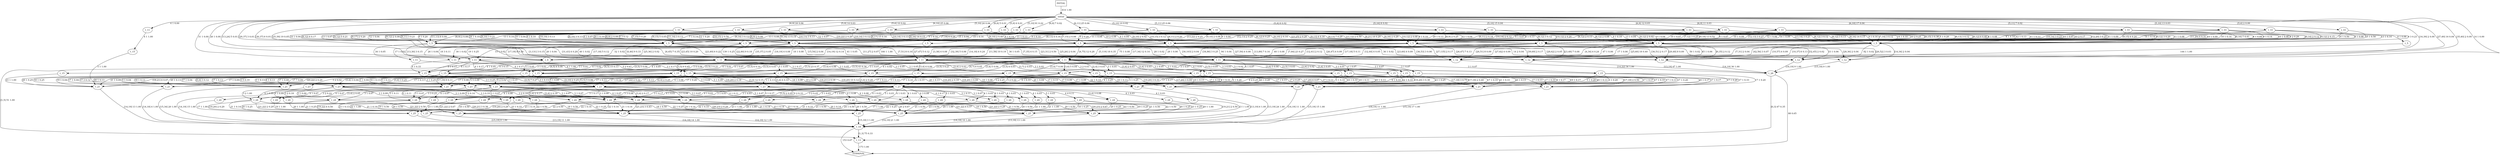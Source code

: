 digraph G {
  0 [label="initial"];
  1 [label="t_11"];
  2 [label="t_11"];
  3 [label="t_11"];
  4 [label="t_11"];
  5 [label="t_11"];
  6 [label="t_11"];
  7 [label="t_11"];
  8 [label="t_11"];
  9 [label="t_12"];
  10 [label="t_12"];
  11 [label="t_12"];
  12 [label="t_12"];
  13 [label="t_12"];
  14 [label="t_13"];
  15 [label="t_15"];
  16 [label="t_15"];
  17 [label="t_15"];
  18 [label="t_15"];
  19 [label="t_15"];
  20 [label="t_15"];
  21 [label="t_15"];
  22 [label="t_15"];
  23 [label="t_15"];
  24 [label="t_15"];
  25 [label="t_15"];
  26 [label="t_15"];
  27 [label="t_15"];
  28 [label="t_15"];
  29 [label="t_15"];
  30 [label="t_15"];
  31 [label="t_15"];
  32 [label="t_15"];
  33 [label="t_15"];
  34 [label="t_15"];
  35 [label="t_15"];
  36 [label="t_15"];
  37 [label="t_15"];
  38 [label="t_18"];
  39 [label="t_21"];
  40 [label="t_21"];
  41 [label="t_21"];
  42 [label="t_21"];
  43 [label="t_21"];
  44 [label="t_21"];
  45 [label="t_21"];
  46 [label="t_21"];
  47 [label="t_21"];
  48 [label="t_21"];
  49 [label="t_23"];
  50 [label="t_23"];
  51 [label="t_23"];
  52 [label="t_23"];
  53 [label="t_23"];
  54 [label="t_23"];
  55 [label="t_23"];
  56 [label="t_24"];
  57 [label="t_24"];
  58 [label="t_24"];
  59 [label="t_24"];
  60 [label="t_24"];
  61 [label="t_24"];
  62 [label="t_24"];
  63 [label="t_24"];
  64 [label="t_24"];
  65 [label="t_24"];
  66 [label="t_24"];
  67 [label="t_24"];
  68 [label="t_24"];
  69 [label="t_24"];
  70 [label="t_24"];
  71 [label="t_24"];
  72 [label="t_24"];
  73 [label="t_24"];
  74 [label="t_24"];
  75 [label="t_24"];
  76 [label="t_24"];
  77 [label="t_24"];
  78 [label="t_24"];
  79 [label="t_24"];
  80 [label="t_24"];
  81 [label="t_24"];
  82 [label="t_24"];
  83 [label="t_24"];
  84 [label="t_24"];
  85 [label="t_24"];
  86 [label="t_24"];
  87 [label="t_24"];
  88 [label="t_24"];
  89 [label="t_24"];
  90 [label="t_25"];
  91 [label="t_25"];
  92 [label="t_25"];
  93 [label="t_25"];
  94 [label="t_25"];
  95 [label="t_25"];
  96 [label="t_25"];
  97 [label="t_25"];
  98 [label="t_28"];
  99 [label="t_33"];
  100 [label="t_33"];
  101 [label="t_33"];
  102 [label="t_33"];
  103 [label="t_33"];
  104 [label="t_33"];
  105 [label="t_33"];
  106 [label="t_33"];
  107 [label="t_33"];
  108 [label="t_33"];
  109 [label="t_33"];
  110 [label="t_33"];
  111 [label="t_33"];
  112 [label="t_33"];
  113 [label="t_33"];
  114 [label="t_33"];
  115 [label="t_33"];
  116 [label="t_33"];
  117 [label="t_33"];
  118 [label="t_33"];
  119 [label="t_33"];
  120 [label="t_5"];
  121 [label="t_5"];
  122 [label="t_5"];
  123 [label="t_5"];
  124 [label="t_5"];
  125 [label="t_5"];
  126 [label="t_5"];
  127 [label="t_5"];
  128 [label="t_5"];
  129 [label="t_5"];
  130 [label="t_5"];
  131 [label="t_5"];
  132 [label="t_9"];
  133 [label="TERMINAL",shape=diamond];
  134 [label="INITIAL",shape=box];
0->1 [label="4 1 0.00"];
0->4 [label="26 1 0.00"];
0->3 [label="31 1 0.00"];
0->5 [label="[29,37] 3 0.01"];
0->7 [label="[30,37] 6 0.01"];
0->8 [label="[25,39] 19 0.05"];
0->10 [label="14 1 0.00"];
0->11 [label="[16,39] 2 0.00"];
0->12 [label="[35,40] 2 0.00"];
0->13 [label="[27,49] 16 0.04"];
0->99 [label="[5,6] 2 0.00"];
0->100 [label="[5,9] 4 0.01"];
0->101 [label="[6,8] 5 0.01"];
0->107 [label="[5,11] 7 0.02"];
0->106 [label="[6,8] 7 0.02"];
0->104 [label="[5,9] 8 0.02"];
0->103 [label="[5,16] 8 0.02"];
0->114 [label="[5,6] 10 0.02"];
0->113 [label="[5,10] 10 0.02"];
0->116 [label="[6,9] 11 0.03"];
0->112 [label="[6,9] 12 0.03"];
0->102 [label="[5,10] 13 0.03"];
0->111 [label="[5,9] 14 0.03"];
0->110 [label="[5,10] 15 0.04"];
0->105 [label="[6,10] 17 0.04"];
0->115 [label="[5,10] 24 0.06"];
0->109 [label="[6,9] 24 0.06"];
0->108 [label="[5,11] 25 0.06"];
0->119 [label="[6,10] 25 0.06"];
0->117 [label="[6,11] 25 0.06"];
0->118 [label="[5,10] 91 0.22"];
0->132 [label="[13,24] 5 0.01"];
1->16 [label="4 1 1.00"];
2->37 [label="4 1 1.00"];
3->24 [label="4 1 0.33"];
3->37 [label="5 2 0.67"];
4->31 [label="3 1 0.17"];
4->32 [label="3 1 0.17"];
4->35 [label="4 1 0.17"];
4->34 [label="4 1 0.17"];
4->36 [label="4 1 0.17"];
4->24 [label="5 1 0.17"];
5->30 [label="3 1 0.05"];
5->17 [label="3 1 0.05"];
5->32 [label="3 1 0.05"];
5->27 [label="3 1 0.05"];
5->29 [label="3 1 0.05"];
5->35 [label="4 1 0.05"];
5->24 [label="4 1 0.05"];
5->31 [label="5 1 0.05"];
5->36 [label="4 3 0.15"];
5->37 [label="[3,5] 9 0.45"];
6->21 [label="3 1 0.07"];
6->30 [label="3 1 0.07"];
6->35 [label="3 1 0.07"];
6->32 [label="3 1 0.07"];
6->28 [label="3 1 0.07"];
6->23 [label="4 1 0.07"];
6->18 [label="4 1 0.07"];
6->29 [label="4 1 0.07"];
6->37 [label="[3,5] 3 0.21"];
6->36 [label="[3,5] 3 0.21"];
7->23 [label="3 1 0.02"];
7->27 [label="4 1 0.02"];
7->29 [label="4 1 0.02"];
7->30 [label="5 1 0.02"];
7->22 [label="3 2 0.03"];
7->25 [label="[3,4] 2 0.03"];
7->19 [label="[3,4] 2 0.03"];
7->20 [label="[3,7] 2 0.03"];
7->26 [label="[3,5] 3 0.05"];
7->28 [label="[3,4] 3 0.05"];
7->35 [label="3 4 0.06"];
7->33 [label="[3,4] 4 0.06"];
7->31 [label="[3,4] 4 0.06"];
7->36 [label="[4,5] 4 0.06"];
7->34 [label="[3,5] 6 0.10"];
7->37 [label="[3,5] 23 0.37"];
8->15 [label="3 1 0.01"];
8->22 [label="3 1 0.01"];
8->20 [label="3 1 0.01"];
8->28 [label="3 1 0.01"];
8->24 [label="3 1 0.01"];
8->35 [label="4 1 0.01"];
8->19 [label="4 1 0.01"];
8->21 [label="[3,9] 2 0.02"];
8->17 [label="[2,4] 3 0.03"];
8->18 [label="3 3 0.03"];
8->23 [label="[3,4] 3 0.03"];
8->30 [label="[3,5] 3 0.03"];
8->34 [label="[3,5] 4 0.03"];
8->33 [label="[3,5] 4 0.03"];
8->27 [label="[3,4] 5 0.04"];
8->26 [label="[3,6] 5 0.04"];
8->29 [label="[3,5] 5 0.04"];
8->32 [label="[3,6] 5 0.04"];
8->31 [label="[4,7] 6 0.05"];
8->25 [label="[3,4] 7 0.06"];
8->36 [label="[4,5] 15 0.13"];
8->37 [label="[3,5] 43 0.36"];
9->98 [label="[15,18] 9 1.00"];
10->98 [label="[16,19] 9 1.00"];
11->98 [label="[14,22] 34 1.00"];
12->98 [label="[14,19] 36 1.00"];
13->98 [label="[13,19] 47 1.00"];
14->133 [label=" 173 1.00"];
15->43 [label="23 1 1.00"];
16->53 [label="3 1 1.00"];
17->42 [label="[17,18] 3 0.75"];
17->50 [label="3 1 0.25"];
18->41 [label="23 1 0.25"];
18->46 [label="[17,18] 2 0.50"];
18->54 [label="4 1 0.25"];
19->45 [label="17 1 0.33"];
19->48 [label="22 1 0.33"];
19->55 [label="3 1 0.33"];
20->46 [label="17 1 0.33"];
20->52 [label="4 1 0.33"];
20->55 [label="4 1 0.33"];
21->45 [label="17 1 0.33"];
21->46 [label="17 1 0.33"];
21->54 [label="6 1 0.33"];
22->47 [label="17 1 0.33"];
22->40 [label="18 1 0.33"];
22->42 [label="21 1 0.33"];
23->47 [label="17 1 0.20"];
23->40 [label="20 1 0.20"];
23->45 [label="[17,18] 2 0.40"];
23->55 [label="4 1 0.20"];
24->47 [label="18 1 0.25"];
24->43 [label="20 1 0.25"];
24->50 [label="3 1 0.25"];
24->55 [label="3 1 0.25"];
25->44 [label="17 1 0.11"];
25->41 [label="18 1 0.11"];
25->47 [label="[17,22] 2 0.22"];
25->48 [label="[19,20] 3 0.33"];
25->55 [label="3 2 0.22"];
26->46 [label="17 1 0.13"];
26->42 [label="20 1 0.13"];
26->41 [label="20 1 0.13"];
26->48 [label="[19,20] 3 0.38"];
26->54 [label="4 2 0.25"];
27->42 [label="17 1 0.14"];
27->44 [label="17 1 0.14"];
27->41 [label="22 1 0.14"];
27->43 [label="[20,22] 2 0.29"];
27->55 [label="[3,4] 2 0.29"];
28->42 [label="17 1 0.20"];
28->45 [label="17 1 0.20"];
28->46 [label="17 1 0.20"];
28->52 [label="3 1 0.20"];
28->55 [label="3 1 0.20"];
29->47 [label="18 1 0.13"];
29->43 [label="20 1 0.13"];
29->46 [label="17 2 0.25"];
29->53 [label="3 1 0.13"];
29->54 [label="4 1 0.13"];
29->55 [label="[3,10] 2 0.25"];
30->45 [label="17 1 0.17"];
30->46 [label="17 1 0.17"];
30->44 [label="17 1 0.17"];
30->48 [label="19 1 0.17"];
30->42 [label="20 1 0.17"];
30->55 [label="4 1 0.17"];
31->45 [label="17 1 0.08"];
31->44 [label="17 1 0.08"];
31->40 [label="18 1 0.08"];
31->48 [label="19 1 0.08"];
31->54 [label="4 1 0.08"];
31->53 [label="[3,4] 3 0.25"];
31->55 [label="[3,4] 4 0.33"];
32->47 [label="17 1 0.13"];
32->46 [label="17 1 0.13"];
32->40 [label="18 1 0.13"];
32->48 [label="19 1 0.13"];
32->41 [label="20 1 0.13"];
32->51 [label="3 1 0.13"];
32->52 [label="3 2 0.25"];
33->47 [label="17 1 0.13"];
33->39 [label="17 1 0.13"];
33->45 [label="17 1 0.13"];
33->46 [label="17 1 0.13"];
33->50 [label="3 1 0.13"];
33->55 [label="4 1 0.13"];
33->53 [label="[2,4] 2 0.25"];
34->47 [label="17 1 0.09"];
34->39 [label="17 1 0.09"];
34->43 [label="21 1 0.09"];
34->40 [label="[18,20] 2 0.18"];
34->41 [label="[18,20] 2 0.18"];
34->48 [label="[18,21] 2 0.18"];
34->52 [label="5 1 0.09"];
34->55 [label="5 1 0.09"];
35->47 [label="17 1 0.13"];
35->45 [label="17 1 0.13"];
35->44 [label="18 1 0.13"];
35->39 [label="20 1 0.13"];
35->41 [label="20 1 0.13"];
35->52 [label="3 1 0.13"];
35->55 [label="3 1 0.13"];
35->54 [label="5 1 0.13"];
36->39 [label="17 1 0.04"];
36->44 [label="17 1 0.04"];
36->43 [label="19 1 0.04"];
36->45 [label="20 1 0.04"];
36->48 [label="19 2 0.08"];
36->47 [label="17 3 0.12"];
36->52 [label="3 1 0.04"];
36->53 [label="3 1 0.04"];
36->51 [label="[3,4] 3 0.12"];
36->54 [label="3 5 0.19"];
36->55 [label="[3,5] 7 0.27"];
37->42 [label="[17,20] 3 0.04"];
37->41 [label="[18,20] 3 0.04"];
37->45 [label="17 5 0.06"];
37->46 [label="[17,20] 6 0.07"];
37->43 [label="[18,21] 6 0.07"];
37->47 [label="17 7 0.09"];
37->44 [label="[17,19] 9 0.11"];
37->48 [label="[18,20] 10 0.12"];
37->49 [label="3 2 0.02"];
37->54 [label="4 2 0.02"];
37->50 [label="3 3 0.04"];
37->53 [label="[3,4] 3 0.04"];
37->51 [label="3 5 0.06"];
37->52 [label="[3,5] 5 0.06"];
37->55 [label="[3,4] 12 0.15"];
38->14 [label="[1,3] 75 0.33"];
38->133 [label=" 153 0.67"];
39->38 [label="[14,18] 4 1.00"];
40->38 [label="[13,19] 6 1.00"];
41->38 [label="[14,19] 11 1.00"];
42->38 [label="[18,19] 11 1.00"];
43->38 [label="[14,19] 13 1.00"];
44->38 [label="[14,19] 15 1.00"];
45->38 [label="[15,19] 15 1.00"];
46->38 [label="[15,19] 17 1.00"];
47->38 [label="[15,34] 20 1.00"];
48->38 [label="[13,19] 24 1.00"];
49->89 [label="3 2 1.00"];
50->86 [label="3 1 0.17"];
50->71 [label="3 1 0.17"];
50->82 [label="3 1 0.17"];
50->78 [label="4 1 0.17"];
50->85 [label="3 2 0.33"];
51->77 [label="3 1 0.11"];
51->81 [label="3 1 0.11"];
51->73 [label="4 1 0.11"];
51->79 [label="4 1 0.11"];
51->89 [label="3 2 0.22"];
51->88 [label="3 3 0.33"];
52->85 [label="3 1 0.08"];
52->88 [label="3 1 0.08"];
52->72 [label="4 1 0.08"];
52->75 [label="4 1 0.08"];
52->80 [label="4 1 0.08"];
52->86 [label="[3,4] 2 0.17"];
52->84 [label="[3,4] 2 0.17"];
52->81 [label="3 3 0.25"];
53->86 [label="3 1 0.09"];
53->71 [label="3 1 0.09"];
53->84 [label="3 1 0.09"];
53->89 [label="4 1 0.09"];
53->60 [label="4 1 0.09"];
53->85 [label="3 2 0.18"];
53->82 [label="3 2 0.18"];
53->69 [label="[3,4] 2 0.18"];
54->86 [label="3 1 0.07"];
54->72 [label="3 1 0.07"];
54->73 [label="3 1 0.07"];
54->83 [label="3 1 0.07"];
54->88 [label="3 1 0.07"];
54->82 [label="3 1 0.07"];
54->81 [label="3 1 0.07"];
54->58 [label="4 1 0.07"];
54->65 [label="4 1 0.07"];
54->56 [label="4 1 0.07"];
54->85 [label="4 1 0.07"];
54->76 [label="5 1 0.07"];
54->74 [label="3 2 0.14"];
55->77 [label="3 1 0.03"];
55->84 [label="3 1 0.03"];
55->71 [label="3 1 0.03"];
55->85 [label="3 1 0.03"];
55->66 [label="4 1 0.03"];
55->76 [label="4 1 0.03"];
55->61 [label="4 1 0.03"];
55->67 [label="4 1 0.03"];
55->75 [label="4 1 0.03"];
55->62 [label="4 1 0.03"];
55->63 [label="4 1 0.03"];
55->80 [label="4 1 0.03"];
55->59 [label="4 1 0.03"];
55->79 [label="4 1 0.03"];
55->64 [label="5 1 0.03"];
55->57 [label="5 1 0.03"];
55->69 [label="5 1 0.03"];
55->78 [label="6 1 0.03"];
55->68 [label="7 1 0.03"];
55->86 [label="3 2 0.05"];
55->89 [label="[3,4] 2 0.05"];
55->88 [label="[3,5] 2 0.05"];
55->81 [label="3 3 0.08"];
55->83 [label="[3,4] 3 0.08"];
55->70 [label="4 3 0.08"];
55->87 [label="4 4 0.11"];
56->91 [label="17 1 1.00"];
57->90 [label="17 1 1.00"];
58->93 [label="19 1 1.00"];
59->92 [label="20 1 1.00"];
60->96 [label="20 1 1.00"];
61->94 [label="20 1 1.00"];
62->97 [label="20 1 1.00"];
63->97 [label="21 1 1.00"];
64->97 [label="21 1 1.00"];
65->96 [label="22 1 1.00"];
66->93 [label="23 1 1.00"];
67->95 [label="23 1 1.00"];
68->96 [label="23 1 1.00"];
69->94 [label="21 1 0.33"];
69->97 [label="20 2 0.67"];
70->91 [label="22 1 0.33"];
70->95 [label="[20,23] 2 0.67"];
71->94 [label="23 1 0.33"];
71->96 [label="[21,22] 2 0.67"];
72->92 [label="18 1 0.50"];
72->90 [label="20 1 0.50"];
73->97 [label="18 1 0.50"];
73->96 [label="22 1 0.50"];
74->96 [label="18 1 0.50"];
74->94 [label="18 1 0.50"];
75->93 [label="19 1 0.50"];
75->94 [label="20 1 0.50"];
76->95 [label="20 1 0.50"];
76->96 [label="24 1 0.50"];
77->97 [label="20 1 0.50"];
77->95 [label="22 1 0.50"];
78->95 [label="21 1 0.50"];
78->97 [label="23 1 0.50"];
79->95 [label="21 1 0.50"];
79->96 [label="21 1 0.50"];
80->97 [label="21 1 0.50"];
80->92 [label="22 1 0.50"];
81->96 [label="23 1 0.13"];
81->97 [label="[20,21] 3 0.38"];
81->93 [label="[19,22] 4 0.50"];
82->91 [label="20 1 0.25"];
82->96 [label="21 1 0.25"];
82->97 [label="[21,22] 2 0.50"];
83->97 [label="20 1 0.25"];
83->92 [label="23 1 0.25"];
83->95 [label="[19,21] 2 0.50"];
84->97 [label="22 1 0.25"];
84->94 [label="22 1 0.25"];
84->93 [label="22 2 0.50"];
85->97 [label="20 1 0.14"];
85->93 [label="22 1 0.14"];
85->90 [label="24 1 0.14"];
85->92 [label="[21,22] 4 0.57"];
86->91 [label="23 1 0.14"];
86->97 [label="23 1 0.14"];
86->95 [label="[21,22] 2 0.29"];
86->94 [label="[21,23] 3 0.43"];
87->97 [label="18 1 0.25"];
87->92 [label="19 1 0.25"];
87->95 [label="20 1 0.25"];
87->94 [label="22 1 0.25"];
88->94 [label="21 1 0.14"];
88->96 [label="22 1 0.14"];
88->92 [label="23 1 0.14"];
88->91 [label="[19,20] 2 0.29"];
88->97 [label="[20,23] 2 0.29"];
89->93 [label="21 1 0.14"];
89->95 [label="21 1 0.14"];
89->94 [label="21 1 0.14"];
89->91 [label="[19,20] 2 0.29"];
89->96 [label="[21,22] 2 0.29"];
90->38 [label="[15,18] 3 1.00"];
91->38 [label="[15,19] 8 1.00"];
92->38 [label="[14,18] 10 1.00"];
93->38 [label="[13,19] 11 1.00"];
94->38 [label="[14,19] 12 1.00"];
95->38 [label="[13,18] 13 1.00"];
96->38 [label="[14,18] 14 1.00"];
97->38 [label="[14,19] 21 1.00"];
98->14 [label="[0,3] 47 0.35"];
98->133 [label=" 88 0.65"];
99->130 [label="24 1 0.50"];
99->126 [label="25 1 0.50"];
100->131 [label="[10,15] 2 0.50"];
100->130 [label="[11,12] 2 0.50"];
101->127 [label="7 1 0.20"];
101->123 [label="9 1 0.20"];
101->131 [label="12 1 0.20"];
101->128 [label="[9,10] 2 0.40"];
102->126 [label="8 1 0.08"];
102->130 [label="[9,12] 2 0.15"];
102->127 [label="9 3 0.23"];
102->129 [label="[10,14] 3 0.23"];
102->128 [label="[11,20] 4 0.31"];
103->128 [label="9 1 0.13"];
103->127 [label="11 1 0.13"];
103->125 [label="11 1 0.13"];
103->131 [label="[12,13] 2 0.25"];
103->130 [label="[9,15] 3 0.38"];
104->127 [label="12 1 0.13"];
104->129 [label="20 1 0.13"];
104->128 [label="[8,9] 2 0.25"];
104->130 [label="10 2 0.25"];
104->131 [label="[13,22] 2 0.25"];
105->126 [label="10 1 0.06"];
105->129 [label="12 1 0.06"];
105->127 [label="[9,14] 2 0.12"];
105->125 [label="[10,14] 2 0.12"];
105->128 [label="[9,15] 4 0.24"];
105->130 [label="[8,16] 7 0.41"];
106->125 [label="7 1 0.14"];
106->128 [label="8 1 0.14"];
106->127 [label="9 1 0.14"];
106->122 [label="9 1 0.14"];
106->120 [label="10 1 0.14"];
106->130 [label="[9,16] 2 0.29"];
107->131 [label="8 1 0.14"];
107->130 [label="9 1 0.14"];
107->124 [label="10 1 0.14"];
107->127 [label="13 1 0.14"];
107->128 [label="14 1 0.14"];
107->126 [label="9 2 0.29"];
108->128 [label="9 1 0.04"];
108->124 [label="12 1 0.04"];
108->122 [label="15 1 0.04"];
108->129 [label="[9,10] 2 0.08"];
108->127 [label="[8,13] 3 0.12"];
108->131 [label="[8,13] 4 0.16"];
108->130 [label="[9,18] 13 0.52"];
109->123 [label="10 1 0.04"];
109->126 [label="[8,12] 2 0.08"];
109->129 [label="[8,10] 3 0.13"];
109->128 [label="[10,13] 3 0.13"];
109->125 [label="[8,12] 4 0.17"];
109->131 [label="[9,12] 5 0.21"];
109->130 [label="[8,12] 6 0.25"];
110->131 [label="8 1 0.07"];
110->124 [label="8 1 0.07"];
110->128 [label="10 1 0.07"];
110->126 [label="10 1 0.07"];
110->129 [label="[8,12] 2 0.13"];
110->127 [label="[9,12] 3 0.20"];
110->130 [label="[9,12] 6 0.40"];
111->129 [label="9 1 0.07"];
111->128 [label="12 1 0.07"];
111->123 [label="13 1 0.07"];
111->130 [label="[9,10] 2 0.14"];
111->131 [label="[9,10] 3 0.21"];
111->125 [label="[9,11] 3 0.21"];
111->127 [label="[13,14] 3 0.21"];
112->124 [label="8 1 0.08"];
112->127 [label="11 1 0.08"];
112->125 [label="11 1 0.08"];
112->123 [label="13 1 0.08"];
112->130 [label="10 2 0.17"];
112->128 [label="[7,12] 3 0.25"];
112->126 [label="[12,20] 3 0.25"];
113->131 [label="9 1 0.10"];
113->124 [label="9 1 0.10"];
113->123 [label="13 1 0.10"];
113->127 [label="14 1 0.10"];
113->128 [label="[8,11] 2 0.20"];
113->129 [label="9 2 0.20"];
113->130 [label="[10,12] 2 0.20"];
114->131 [label="9 1 0.10"];
114->126 [label="9 1 0.10"];
114->129 [label="20 1 0.10"];
114->125 [label="24 1 0.10"];
114->123 [label="[9,17] 2 0.20"];
114->128 [label="[10,22] 2 0.20"];
114->130 [label="[23,25] 2 0.20"];
115->124 [label="9 1 0.04"];
115->129 [label="[8,9] 2 0.08"];
115->123 [label="[9,12] 2 0.08"];
115->127 [label="[8,12] 3 0.13"];
115->128 [label="[10,14] 3 0.13"];
115->125 [label="[10,19] 3 0.13"];
115->131 [label="[11,14] 3 0.13"];
115->130 [label="[9,13] 7 0.29"];
116->127 [label="8 1 0.09"];
116->121 [label="8 1 0.09"];
116->131 [label="10 1 0.09"];
116->126 [label="10 1 0.09"];
116->130 [label="11 1 0.09"];
116->128 [label="16 1 0.09"];
116->125 [label="[8,11] 2 0.18"];
116->129 [label="[12,13] 3 0.27"];
117->126 [label="9 1 0.04"];
117->129 [label="[7,15] 2 0.08"];
117->123 [label="[8,9] 2 0.08"];
117->124 [label="[10,12] 2 0.08"];
117->127 [label="[7,14] 3 0.12"];
117->130 [label="[8,12] 3 0.12"];
117->125 [label="[9,14] 3 0.12"];
117->128 [label="[10,15] 3 0.12"];
117->131 [label="[7,18] 6 0.24"];
118->124 [label="[9,10] 2 0.02"];
118->126 [label="[9,12] 2 0.02"];
118->125 [label="[9,15] 5 0.05"];
118->123 [label="[11,13] 8 0.09"];
118->131 [label="[9,16] 13 0.14"];
118->127 [label="[8,16] 14 0.15"];
118->128 [label="[8,16] 14 0.15"];
118->129 [label="[8,17] 15 0.16"];
118->130 [label="[8,21] 18 0.20"];
119->125 [label="10 1 0.04"];
119->123 [label="12 1 0.04"];
119->126 [label="13 1 0.04"];
119->122 [label="[8,9] 2 0.08"];
119->124 [label="10 2 0.08"];
119->131 [label="8 3 0.12"];
119->127 [label="[8,12] 3 0.12"];
119->128 [label="[10,14] 3 0.12"];
119->130 [label="[9,13] 4 0.16"];
119->129 [label="[7,15] 5 0.20"];
120->6 [label="166 1 1.00"];
121->13 [label="144 1 1.00"];
122->8 [label="139 1 0.25"];
122->13 [label="[23,31] 2 0.50"];
122->132 [label="19 1 0.25"];
123->4 [label="34 1 0.05"];
123->5 [label="[3,131] 3 0.15"];
123->7 [label="[31,43] 4 0.20"];
123->8 [label="[6,45] 7 0.35"];
123->13 [label="36 1 0.05"];
123->11 [label="41 1 0.05"];
123->132 [label="[13,30] 3 0.15"];
124->6 [label="60 1 0.08"];
124->7 [label="75 1 0.08"];
124->8 [label="[34,86] 3 0.25"];
124->11 [label="[27,135] 2 0.17"];
124->12 [label="[36,51] 2 0.17"];
124->13 [label="[39,69] 2 0.17"];
124->132 [label="18 1 0.08"];
125->4 [label="26 1 0.04"];
125->5 [label="26 1 0.04"];
125->8 [label="[23,49] 6 0.22"];
125->7 [label="[4,46] 9 0.33"];
125->12 [label="94 1 0.04"];
125->11 [label="[11,27] 2 0.07"];
125->13 [label="[7,35] 4 0.15"];
125->132 [label="18 3 0.11"];
126->5 [label="28 1 0.06"];
126->6 [label="47 1 0.06"];
126->7 [label="[12,41] 2 0.12"];
126->8 [label="[4,34] 4 0.24"];
126->11 [label="17 1 0.06"];
126->10 [label="33 1 0.06"];
126->13 [label="45 1 0.06"];
126->12 [label="[9,35] 2 0.12"];
126->132 [label="[14,18] 4 0.24"];
127->6 [label="[7,31] 2 0.04"];
127->7 [label="[27,82] 4 0.09"];
127->8 [label="[25,60] 18 0.40"];
127->10 [label="82 1 0.02"];
127->9 [label="[14,34] 2 0.04"];
127->11 [label="[42,56] 3 0.07"];
127->13 [label="[10,57] 4 0.09"];
127->12 [label="[10,37] 6 0.13"];
127->132 [label="[17,18] 5 0.11"];
128->3 [label="32 1 0.02"];
128->6 [label="[30,103] 2 0.04"];
128->5 [label="[3,38] 4 0.08"];
128->7 [label="[11,58] 10 0.19"];
128->8 [label="[5,119] 18 0.35"];
128->10 [label="50 1 0.02"];
128->9 [label="[28,36] 2 0.04"];
128->13 [label="[36,53] 3 0.06"];
128->12 [label="[26,47] 7 0.13"];
128->132 [label="[18,19] 4 0.08"];
129->6 [label="28 1 0.02"];
129->3 [label="30 1 0.02"];
129->5 [label="[35,37] 2 0.05"];
129->7 [label="[27,47] 5 0.12"];
129->8 [label="[4,75] 12 0.28"];
129->10 [label="[28,62] 2 0.05"];
129->12 [label="[23,60] 4 0.09"];
129->13 [label="[26,47] 4 0.09"];
129->11 [label="[13,89] 7 0.16"];
129->132 [label="[17,18] 5 0.12"];
130->4 [label="[25,36] 2 0.02"];
130->6 [label="[12,44] 4 0.05"];
130->5 [label="[32,39] 5 0.06"];
130->7 [label="[17,34] 12 0.14"];
130->8 [label="[7,84] 23 0.27"];
130->10 [label="[32,45] 2 0.02"];
130->9 [label="[26,52] 3 0.03"];
130->13 [label="[23,48] 7 0.08"];
130->11 [label="[26,51] 8 0.09"];
130->12 [label="[29,48] 8 0.09"];
130->132 [label="[14,19] 12 0.14"];
131->4 [label="15 1 0.02"];
131->2 [label="17 1 0.02"];
131->5 [label="40 1 0.02"];
131->6 [label="[15,54] 2 0.04"];
131->8 [label="[22,80] 9 0.18"];
131->7 [label="[23,45] 10 0.20"];
131->10 [label="36 1 0.02"];
131->9 [label="14 2 0.04"];
131->13 [label="[25,26] 2 0.04"];
131->12 [label="[27,59] 4 0.08"];
131->11 [label="[7,51] 8 0.16"];
131->132 [label="[17,18] 8 0.16"];
132->14 [label="[1,5] 51 1.00"];
134->0 [label=" 414 1.00"];
}

